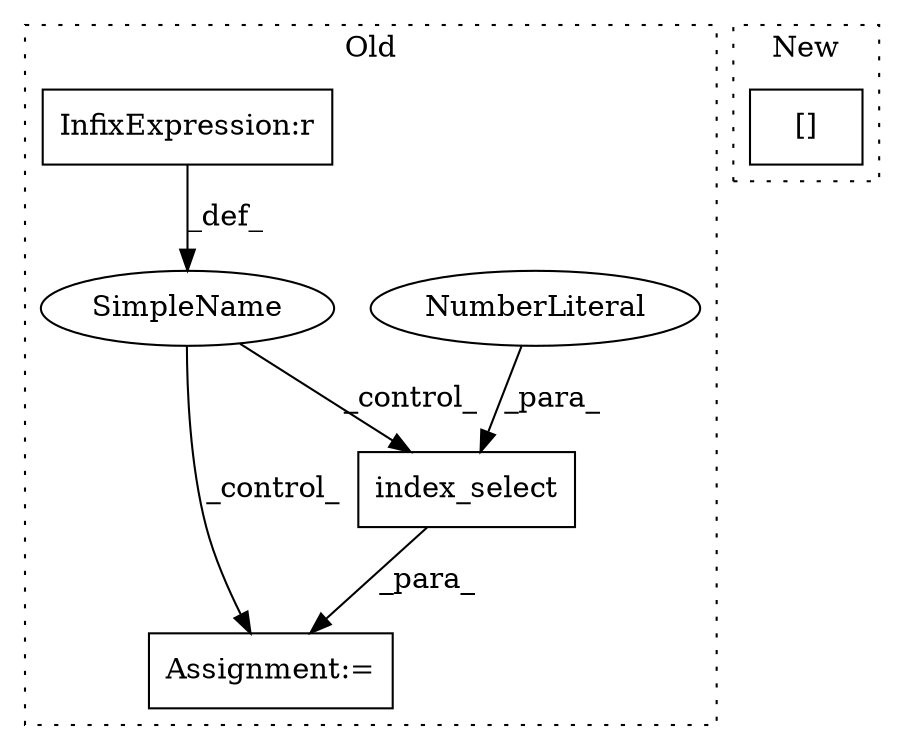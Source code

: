 digraph G {
subgraph cluster0 {
1 [label="index_select" a="32" s="1437,1469" l="13,1" shape="box"];
3 [label="NumberLiteral" a="34" s="1454" l="1" shape="ellipse"];
4 [label="Assignment:=" a="7" s="1430" l="1" shape="box"];
5 [label="SimpleName" a="42" s="" l="" shape="ellipse"];
6 [label="InfixExpression:r" a="27" s="1255" l="4" shape="box"];
label = "Old";
style="dotted";
}
subgraph cluster1 {
2 [label="[]" a="2" s="1757,1764" l="4,1" shape="box"];
label = "New";
style="dotted";
}
1 -> 4 [label="_para_"];
3 -> 1 [label="_para_"];
5 -> 1 [label="_control_"];
5 -> 4 [label="_control_"];
6 -> 5 [label="_def_"];
}